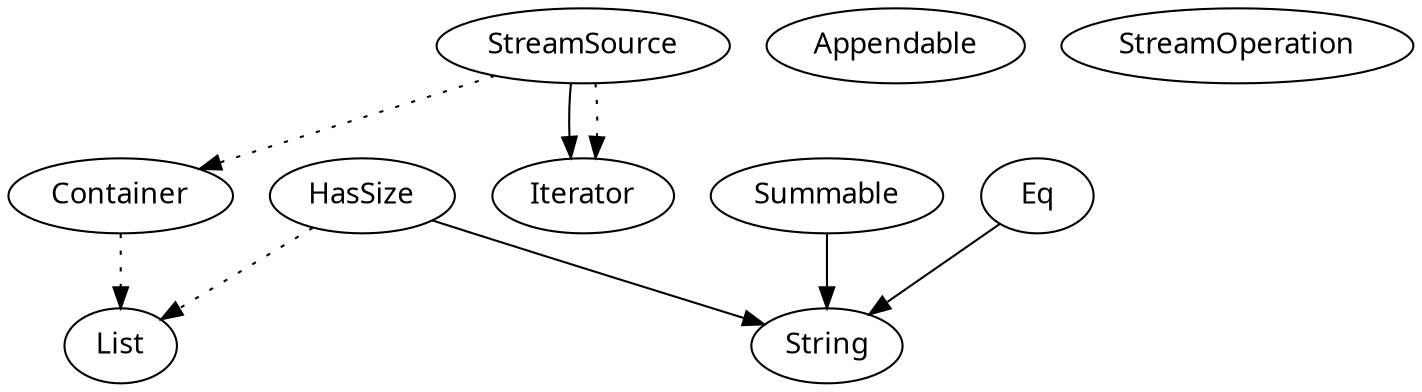 digraph G {
    node [fontname="sans-serif"]
    // Models
    String [shape="oval"]
    HasSize [shape="oval"]
    Container [shape="oval", group="collections"]
    List [shape="oval", group="collections"]
    Appendable [shape="oval", group="collections"]
    Summable [shape="oval", group="collections"]
    
    StreamSource [shape="oval", group="pipes"]
    StreamOperation [shape="oval", group="pipes"]
    Iterator [shape="oval", group="iterators"]
    
    // Structs
    //ArrayList [shape="hexagon", group="collections"]
    //Array [shape="hexagon", group="collections"]
    //ArrayIterator [shape="hexagon", group="iterators"]
    //MappingIterator [shape="hexagon", group="iterators"]
    //Forall [shape="hexagon", group="pipes"]
    //Fold [shape="hexagon", group="pipes"]
    
    // Enums
    //Maybe [shape="house", group="collections"]
    
    // Primitive types
    //Str [shape="box", group="primitives"]
    //Int [shape="box", group="primitives"]
    //Bool [shape="box", group="primitives"]
    //Char [shape="box", group="primitives"]
    //Func [shape="box", group="primitives"]
    
    //String -> Int
    //String -> Bool
    //String -> Str
    //String -> Array
    //String -> ArrayList
    
    //HasSize -> Str
    HasSize -> String
    //HasSize -> Array
    //HasSize -> ArrayList
    
    //Eq -> Str
    Eq -> String
    //Eq -> Array
    //Eq -> ArrayList
    //Eq -> Maybe
    
    StreamSource -> Container [style=dotted]
    //Container -> Array
    //Container -> ArrayList
    //Container -> Maybe
    
    //List -> ArrayList
    HasSize -> List [style=dotted]
    Container -> List [style=dotted]
    
    //StreamSource -> Maybe
    //StreamSource -> Array
    //StreamSource -> ArrayList
    StreamSource -> Iterator
    //StreamSource -> ArrayIterator
    //StreamSource -> MappingIterator
    
    //StreamOperation -> Func
    //StreamOperation -> Fold
    //StreamOperation -> Forall
    
    //Summable -> Str
    Summable -> String
    //Summable -> Array
    //Summable -> ArrayList
    
    //Appendable -> Array
    //Appendable -> ArrayList
    
    StreamSource -> Iterator [style=dotted]
    //Iterator -> ArrayIterator
    //Iterator -> MappingIterator
}
